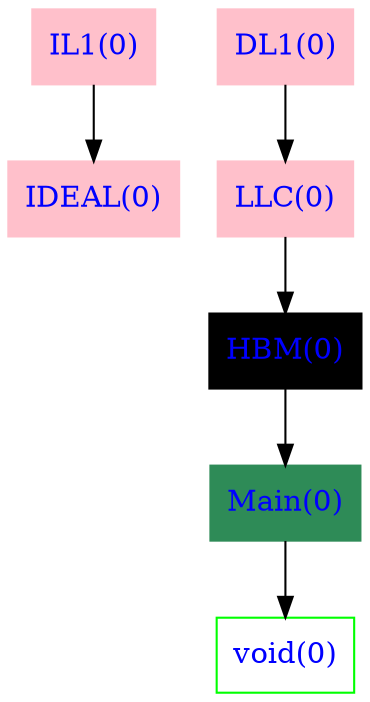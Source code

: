 
digraph simple_hierarchy {

node [color=Green,fontcolor=Blue,font=Courier,shape=record]


"IDEAL(0)"[shape=record,sides=5,peripheries=2,color=pink,style=filled]
"IL1(0)" -> "IDEAL(0)"

"IL1(0)"[shape=record,sides=5,peripheries=2,color=pink,style=filled]
"Main(0)" -> "void(0)"

"Main(0)"[shape=record,sides=5,peripheries=1,color=seagreen,style=filled]
"HBM(0)" -> "Main(0)"

"HBM(0)"[shape=record,sides=5,peripheries=1,color=bronze,style=filled]
"LLC(0)" -> "HBM(0)"

"LLC(0)"[shape=record,sides=5,peripheries=2,color=pink,style=filled]
"DL1(0)" -> "LLC(0)"

"DL1(0)"[shape=record,sides=5,peripheries=2,color=pink,style=filled]
}
